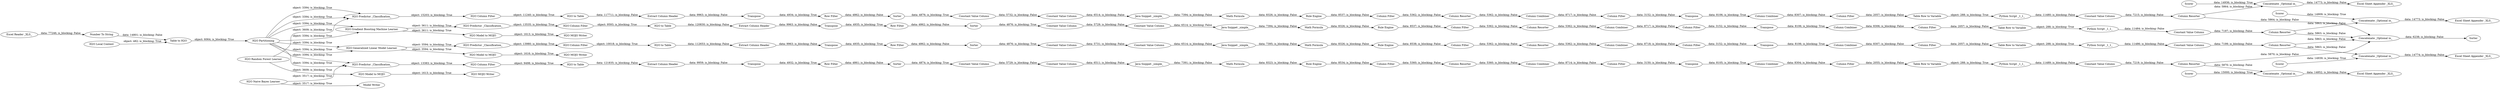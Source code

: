 digraph {
	"1153723563690609719_528" [label="Python Script _1_1_"]
	"2595597328545361458_551" [label="Column Filter"]
	"2926354784609674453_545" [label="Column Combiner"]
	"2595597328545361458_537" [label="Row Filter"]
	"1153723563690609719_555" [label="Constant Value Column"]
	"6027087207439193901_485" [label="H2O Predictor _Classification_"]
	"3162051760058473086_545" [label="Column Combiner"]
	"-1457517325313264888_556" [label="Column Resorter"]
	"3162051760058473086_539" [label=Transpose]
	"2595597328545361458_541" [label="Constant Value Column"]
	"-4853218890679413908_537" [label="Excel Sheet Appender _XLS_"]
	"1153723563690609719_556" [label="Column Resorter"]
	"2595597328545361458_545" [label="Column Combiner"]
	"-1810177173571046569_556" [label="Column Resorter"]
	"2595597328545361458_547" [label="Java Snippet _simple_"]
	"3162051760058473086_542" [label="Constant Value Column"]
	"-6820466167457081781_548" [label="Rule Engine"]
	"-6820466167457081781_540" [label="Column Combiner"]
	"-1810177173571046569_488" [label=Scorer]
	"-2662274927191582459_489" [label="H2O to Table"]
	"5992574509367622477_476" [label="Number To String"]
	"2926354784609674453_550" [label="Table Row to Variable"]
	"2926354784609674453_542" [label="Constant Value Column"]
	"2926354784609674453_551" [label="Column Filter"]
	"5992574509367622477_474" [label="Table to H2O"]
	"-2662274927191582459_491" [label="H2O MOJO Writer"]
	"6027087207439193901_508" [label="H2O MOJO Writer"]
	"-2662274927191582459_490" [label="H2O Predictor _Classification_"]
	"2926354784609674453_539" [label=Transpose]
	"-6820466167457081781_538" [label=Sorter]
	"-6820466167457081781_541" [label="Constant Value Column"]
	"2926354784609674453_536" [label=Transpose]
	"2595597328545361458_548" [label="Rule Engine"]
	"5992574509367622477_475" [label="Excel Reader _XLS_"]
	"-6820466167457081781_542" [label="Constant Value Column"]
	"-7224772364726449794_492" [label="H2O Model to MOJO"]
	"6027087207439193901_486" [label="H2O to Table"]
	"2926354784609674453_548" [label="Rule Engine"]
	"-4853218890679413908_488" [label=Scorer]
	"3162051760058473086_548" [label="Rule Engine"]
	"3162051760058473086_546" [label="Math Formula"]
	"2595597328545361458_542" [label="Constant Value Column"]
	"2595597328545361458_543" [label="Column Resorter"]
	"2595597328545361458_536" [label=Transpose]
	"2926354784609674453_541" [label="Constant Value Column"]
	"-1457517325313264888_537" [label="Excel Sheet Appender _XLS_"]
	"-1810177173571046569_509" [label="Concatenate _Optional in_"]
	"3162051760058473086_547" [label="Java Snippet _simple_"]
	"2595597328545361458_549" [label="Column Filter"]
	"2926354784609674453_538" [label=Sorter]
	"2926354784609674453_549" [label="Column Filter"]
	"-6820466167457081781_550" [label="Table Row to Variable"]
	"6027087207439193901_507" [label="H2O Model to MOJO"]
	"3162051760058473086_550" [label="Table Row to Variable"]
	"-4853218890679413908_556" [label="Column Resorter"]
	"-6820466167457081781_537" [label="Row Filter"]
	"3162051760058473086_538" [label=Sorter]
	"-1810177173571046569_555" [label="Constant Value Column"]
	"6027087207439193901_502" [label="H2O Column Filter"]
	"-6820466167457081781_539" [label=Transpose]
	"-4816900624976052185_505" [label="H2O Column Filter"]
	"3162051760058473086_551" [label="Column Filter"]
	"-6820466167457081781_547" [label="Java Snippet _simple_"]
	"2595597328545361458_546" [label="Math Formula"]
	"2926354784609674453_544" [label="Column Filter"]
	"2595597328545361458_539" [label=Transpose]
	"-2662274927191582459_492" [label="H2O Model to MOJO"]
	"1153723563690609719_537" [label="Excel Sheet Appender _XLS_"]
	"-4816900624976052185_513" [label="Model Writer"]
	"-1457517325313264888_488" [label=Scorer]
	"2595597328545361458_538" [label=Sorter]
	"-6820466167457081781_543" [label="Column Resorter"]
	"-7224772364726449794_487" [label="H2O Generalized Linear Model Learner"]
	"2926354784609674453_543" [label="Column Resorter"]
	"-1457517325313264888_528" [label="Python Script _1_1_"]
	"2926354784609674453_546" [label="Math Formula"]
	"2926354784609674453_540" [label="Column Combiner"]
	"2595597328545361458_535" [label="Extract Column Header"]
	"1153723563690609719_488" [label=Scorer]
	"3162051760058473086_544" [label="Column Filter"]
	"-7224772364726449794_491" [label="H2O MOJO Writer"]
	"-4816900624976052185_493" [label="H2O Naive Bayes Learner"]
	"-6820466167457081781_545" [label="Column Combiner"]
	"-7224772364726449794_490" [label="H2O Predictor _Classification_"]
	"5992574509367622477_477" [label="H2O Partitioning"]
	"3162051760058473086_540" [label="Column Combiner"]
	"-2662274927191582459_501" [label="H2O Column Filter"]
	"3162051760058473086_535" [label="Extract Column Header"]
	"-1810177173571046569_537" [label="Excel Sheet Appender _XLS_"]
	"-6820466167457081781_551" [label="Column Filter"]
	"-4816900624976052185_495" [label="H2O to Table"]
	"-4853218890679413908_528" [label="Python Script _1_1_"]
	"2595597328545361458_544" [label="Column Filter"]
	"-4816900624976052185_496" [label="H2O Predictor _Classification_"]
	"-1457517325313264888_509" [label="Concatenate _Optional in_"]
	"1153723563690609719_509" [label="Concatenate _Optional in_"]
	"2595597328545361458_550" [label="Table Row to Variable"]
	"2926354784609674453_537" [label="Row Filter"]
	"5992574509367622477_473" [label="H2O Local Context"]
	"6027087207439193901_561" [label="H2O Gradient Boosting Machine Learner"]
	"2595597328545361458_540" [label="Column Combiner"]
	"3162051760058473086_537" [label="Row Filter"]
	"-4853218890679413908_509" [label="Concatenate _Optional in_"]
	"-6820466167457081781_535" [label="Extract Column Header"]
	"-6820466167457081781_536" [label=Transpose]
	"2926354784609674453_535" [label="Extract Column Header"]
	"3162051760058473086_541" [label="Constant Value Column"]
	"-6820466167457081781_549" [label="Column Filter"]
	"-6820466167457081781_546" [label="Math Formula"]
	"3162051760058473086_543" [label="Column Resorter"]
	"-1457517325313264888_555" [label="Constant Value Column"]
	"-2662274927191582459_558" [label="H2O Random Forest Learner"]
	"-7224772364726449794_501" [label="H2O Column Filter"]
	"-1810177173571046569_528" [label="Python Script _1_1_"]
	"2926354784609674453_547" [label="Java Snippet _simple_"]
	"5992574509367622477_563" [label="Concatenate _Optional in_"]
	"-4853218890679413908_555" [label="Constant Value Column"]
	"5992574509367622477_565" [label=Sorter]
	"-6820466167457081781_544" [label="Column Filter"]
	"3162051760058473086_549" [label="Column Filter"]
	"3162051760058473086_536" [label=Transpose]
	"-7224772364726449794_489" [label="H2O to Table"]
	"5992574509367622477_477" -> "6027087207439193901_561" [label="object: 3394; is_blocking: True"]
	"-2662274927191582459_489" -> "2595597328545361458_535" [label="data: 117711; is_blocking: False"]
	"-7224772364726449794_487" -> "-7224772364726449794_492" [label="object: 3594; is_blocking: True"]
	"6027087207439193901_561" -> "6027087207439193901_507" [label="object: 3611; is_blocking: True"]
	"-6820466167457081781_547" -> "-6820466167457081781_546" [label="data: 7391; is_blocking: False"]
	"-1457517325313264888_488" -> "-1457517325313264888_509" [label="data: 14939; is_blocking: True"]
	"6027087207439193901_507" -> "6027087207439193901_508" [label="object: 1613; is_blocking: True"]
	"-2662274927191582459_558" -> "-2662274927191582459_492" [label="object: 3609; is_blocking: True"]
	"3162051760058473086_540" -> "3162051760058473086_544" [label="data: 8717; is_blocking: False"]
	"-4816900624976052185_495" -> "-6820466167457081781_535" [label="data: 121835; is_blocking: False"]
	"2926354784609674453_536" -> "2926354784609674453_537" [label="data: 4935; is_blocking: True"]
	"-6820466167457081781_536" -> "-6820466167457081781_537" [label="data: 4932; is_blocking: True"]
	"-6820466167457081781_549" -> "-6820466167457081781_543" [label="data: 5360; is_blocking: False"]
	"-6820466167457081781_544" -> "-6820466167457081781_539" [label="data: 3150; is_blocking: False"]
	"-4853218890679413908_488" -> "-4853218890679413908_509" [label="data: 15000; is_blocking: True"]
	"1153723563690609719_556" -> "5992574509367622477_563" [label="data: 5863; is_blocking: False"]
	"3162051760058473086_550" -> "1153723563690609719_528" [label="object: 288; is_blocking: True"]
	"3162051760058473086_543" -> "3162051760058473086_540" [label="data: 5362; is_blocking: False"]
	"2595597328545361458_546" -> "2595597328545361458_548" [label="data: 8326; is_blocking: False"]
	"-4853218890679413908_556" -> "5992574509367622477_563" [label="data: 5870; is_blocking: False"]
	"5992574509367622477_477" -> "-2662274927191582459_490" [label="object: 3394; is_blocking: True"]
	"-4816900624976052185_493" -> "-4816900624976052185_513" [label="object: 3517; is_blocking: True"]
	"2926354784609674453_551" -> "2926354784609674453_550" [label="data: 2057; is_blocking: False"]
	"5992574509367622477_473" -> "5992574509367622477_474" [label="object: 482; is_blocking: True"]
	"3162051760058473086_545" -> "3162051760058473086_551" [label="data: 8306; is_blocking: False"]
	"-6820466167457081781_540" -> "-6820466167457081781_544" [label="data: 8714; is_blocking: False"]
	"-6820466167457081781_543" -> "-6820466167457081781_540" [label="data: 5360; is_blocking: False"]
	"3162051760058473086_549" -> "3162051760058473086_543" [label="data: 5362; is_blocking: False"]
	"2926354784609674453_549" -> "2926354784609674453_543" [label="data: 5362; is_blocking: False"]
	"5992574509367622477_476" -> "5992574509367622477_474" [label="data: 14801; is_blocking: False"]
	"5992574509367622477_477" -> "-4816900624976052185_496" [label="object: 3394; is_blocking: True"]
	"2926354784609674453_543" -> "2926354784609674453_540" [label="data: 5362; is_blocking: False"]
	"-4816900624976052185_493" -> "-4816900624976052185_496" [label="object: 3517; is_blocking: True"]
	"2926354784609674453_538" -> "2926354784609674453_541" [label="data: 4876; is_blocking: True"]
	"2595597328545361458_537" -> "2595597328545361458_538" [label="data: 4862; is_blocking: False"]
	"-1810177173571046569_556" -> "5992574509367622477_563" [label="data: 5864; is_blocking: False"]
	"2595597328545361458_539" -> "2595597328545361458_545" [label="data: 8106; is_blocking: True"]
	"-6820466167457081781_541" -> "-6820466167457081781_542" [label="data: 5729; is_blocking: False"]
	"5992574509367622477_474" -> "5992574509367622477_477" [label="object: 6064; is_blocking: True"]
	"3162051760058473086_537" -> "3162051760058473086_538" [label="data: 4862; is_blocking: False"]
	"-1810177173571046569_488" -> "-1810177173571046569_509" [label="data: 14936; is_blocking: True"]
	"-2662274927191582459_558" -> "-2662274927191582459_490" [label="object: 3609; is_blocking: True"]
	"-2662274927191582459_501" -> "-2662274927191582459_489" [label="object: 11240; is_blocking: True"]
	"-7224772364726449794_501" -> "-7224772364726449794_489" [label="object: 10018; is_blocking: True"]
	"3162051760058473086_548" -> "3162051760058473086_549" [label="data: 8537; is_blocking: False"]
	"-4853218890679413908_509" -> "-4853218890679413908_537" [label="data: 14852; is_blocking: False"]
	"3162051760058473086_541" -> "3162051760058473086_542" [label="data: 5729; is_blocking: False"]
	"-6820466167457081781_546" -> "-6820466167457081781_548" [label="data: 8323; is_blocking: False"]
	"-4816900624976052185_505" -> "-4816900624976052185_495" [label="object: 9498; is_blocking: True"]
	"3162051760058473086_546" -> "3162051760058473086_548" [label="data: 8326; is_blocking: False"]
	"3162051760058473086_542" -> "3162051760058473086_547" [label="data: 6514; is_blocking: False"]
	"-4853218890679413908_555" -> "-4853218890679413908_556" [label="data: 7219; is_blocking: False"]
	"3162051760058473086_538" -> "3162051760058473086_541" [label="data: 4876; is_blocking: True"]
	"2595597328545361458_549" -> "2595597328545361458_543" [label="data: 5362; is_blocking: False"]
	"-4853218890679413908_556" -> "-4853218890679413908_509" [label="data: 5870; is_blocking: False"]
	"1153723563690609719_555" -> "1153723563690609719_556" [label="data: 7197; is_blocking: False"]
	"5992574509367622477_477" -> "-2662274927191582459_490" [label="object: 3394; is_blocking: True"]
	"3162051760058473086_544" -> "3162051760058473086_539" [label="data: 3152; is_blocking: False"]
	"1153723563690609719_509" -> "1153723563690609719_537" [label="data: 14773; is_blocking: False"]
	"1153723563690609719_556" -> "1153723563690609719_509" [label="data: 5863; is_blocking: False"]
	"5992574509367622477_477" -> "-7224772364726449794_487" [label="object: 3394; is_blocking: True"]
	"2595597328545361458_538" -> "2595597328545361458_541" [label="data: 4876; is_blocking: True"]
	"2926354784609674453_535" -> "2926354784609674453_536" [label="data: 9963; is_blocking: False"]
	"2926354784609674453_545" -> "2926354784609674453_551" [label="data: 8307; is_blocking: False"]
	"5992574509367622477_477" -> "-4816900624976052185_496" [label="object: 3394; is_blocking: True"]
	"2595597328545361458_543" -> "2595597328545361458_540" [label="data: 5362; is_blocking: False"]
	"2595597328545361458_548" -> "2595597328545361458_549" [label="data: 8537; is_blocking: False"]
	"2926354784609674453_539" -> "2926354784609674453_545" [label="data: 8106; is_blocking: True"]
	"-6820466167457081781_548" -> "-6820466167457081781_549" [label="data: 8534; is_blocking: False"]
	"-1457517325313264888_555" -> "-1457517325313264888_556" [label="data: 7199; is_blocking: False"]
	"2595597328545361458_545" -> "2595597328545361458_551" [label="data: 8307; is_blocking: False"]
	"2926354784609674453_544" -> "2926354784609674453_539" [label="data: 3152; is_blocking: False"]
	"2926354784609674453_541" -> "2926354784609674453_542" [label="data: 5731; is_blocking: False"]
	"-6820466167457081781_550" -> "-4853218890679413908_528" [label="object: 288; is_blocking: True"]
	"2595597328545361458_540" -> "2595597328545361458_544" [label="data: 8717; is_blocking: False"]
	"2595597328545361458_541" -> "2595597328545361458_542" [label="data: 5732; is_blocking: False"]
	"5992574509367622477_475" -> "5992574509367622477_476" [label="data: 77246; is_blocking: False"]
	"-6820466167457081781_537" -> "-6820466167457081781_538" [label="data: 4861; is_blocking: False"]
	"3162051760058473086_539" -> "3162051760058473086_545" [label="data: 8106; is_blocking: True"]
	"-1810177173571046569_555" -> "-1810177173571046569_556" [label="data: 7215; is_blocking: False"]
	"3162051760058473086_551" -> "3162051760058473086_550" [label="data: 2057; is_blocking: False"]
	"6027087207439193901_561" -> "6027087207439193901_485" [label="object: 3611; is_blocking: True"]
	"2926354784609674453_550" -> "-1457517325313264888_528" [label="object: 288; is_blocking: True"]
	"-7224772364726449794_487" -> "-7224772364726449794_490" [label="object: 3594; is_blocking: True"]
	"-1810177173571046569_556" -> "-1810177173571046569_509" [label="data: 5864; is_blocking: False"]
	"5992574509367622477_477" -> "-7224772364726449794_487" [label="object: 3394; is_blocking: True"]
	"2926354784609674453_548" -> "2926354784609674453_549" [label="data: 8538; is_blocking: False"]
	"2926354784609674453_542" -> "2926354784609674453_547" [label="data: 6514; is_blocking: False"]
	"2595597328545361458_550" -> "-1810177173571046569_528" [label="object: 288; is_blocking: True"]
	"2595597328545361458_544" -> "2595597328545361458_539" [label="data: 3152; is_blocking: False"]
	"6027087207439193901_486" -> "3162051760058473086_535" [label="data: 120830; is_blocking: False"]
	"3162051760058473086_547" -> "3162051760058473086_546" [label="data: 7394; is_blocking: False"]
	"-1810177173571046569_509" -> "-1810177173571046569_537" [label="data: 14773; is_blocking: False"]
	"2926354784609674453_547" -> "2926354784609674453_546" [label="data: 7395; is_blocking: False"]
	"-1457517325313264888_556" -> "-1457517325313264888_509" [label="data: 5863; is_blocking: False"]
	"-7224772364726449794_490" -> "-7224772364726449794_501" [label="object: 13980; is_blocking: True"]
	"2595597328545361458_536" -> "2595597328545361458_537" [label="data: 4934; is_blocking: True"]
	"-1457517325313264888_528" -> "-1457517325313264888_555" [label="data: 11486; is_blocking: False"]
	"1153723563690609719_488" -> "1153723563690609719_509" [label="data: 14909; is_blocking: True"]
	"6027087207439193901_485" -> "6027087207439193901_502" [label="object: 13535; is_blocking: True"]
	"-2662274927191582459_492" -> "-2662274927191582459_491" [label="object: 1613; is_blocking: True"]
	"-1457517325313264888_556" -> "5992574509367622477_563" [label="data: 5863; is_blocking: False"]
	"-6820466167457081781_545" -> "-6820466167457081781_551" [label="data: 8304; is_blocking: False"]
	"2595597328545361458_547" -> "2595597328545361458_546" [label="data: 7394; is_blocking: False"]
	"-1810177173571046569_528" -> "-1810177173571046569_555" [label="data: 11480; is_blocking: False"]
	"2595597328545361458_535" -> "2595597328545361458_536" [label="data: 9963; is_blocking: False"]
	"2595597328545361458_551" -> "2595597328545361458_550" [label="data: 2057; is_blocking: False"]
	"-6820466167457081781_535" -> "-6820466167457081781_536" [label="data: 9959; is_blocking: False"]
	"5992574509367622477_477" -> "6027087207439193901_561" [label="object: 3394; is_blocking: True"]
	"-4816900624976052185_496" -> "-4816900624976052185_505" [label="object: 13383; is_blocking: True"]
	"3162051760058473086_535" -> "3162051760058473086_536" [label="data: 9963; is_blocking: False"]
	"-6820466167457081781_538" -> "-6820466167457081781_541" [label="data: 4874; is_blocking: True"]
	"2926354784609674453_537" -> "2926354784609674453_538" [label="data: 4862; is_blocking: False"]
	"2926354784609674453_540" -> "2926354784609674453_544" [label="data: 8718; is_blocking: False"]
	"2926354784609674453_546" -> "2926354784609674453_548" [label="data: 8326; is_blocking: False"]
	"-6820466167457081781_539" -> "-6820466167457081781_545" [label="data: 8105; is_blocking: True"]
	"5992574509367622477_563" -> "5992574509367622477_565" [label="data: 6238; is_blocking: False"]
	"-6820466167457081781_551" -> "-6820466167457081781_550" [label="data: 2055; is_blocking: False"]
	"-1457517325313264888_509" -> "-1457517325313264888_537" [label="data: 14774; is_blocking: False"]
	"-7224772364726449794_492" -> "-7224772364726449794_491" [label="object: 1616; is_blocking: True"]
	"3162051760058473086_536" -> "3162051760058473086_537" [label="data: 4935; is_blocking: True"]
	"-4853218890679413908_528" -> "-4853218890679413908_555" [label="data: 11489; is_blocking: False"]
	"1153723563690609719_528" -> "1153723563690609719_555" [label="data: 11484; is_blocking: False"]
	"-7224772364726449794_489" -> "2926354784609674453_535" [label="data: 112653; is_blocking: False"]
	"-2662274927191582459_490" -> "-2662274927191582459_501" [label="object: 15203; is_blocking: True"]
	"6027087207439193901_502" -> "6027087207439193901_486" [label="object: 9593; is_blocking: True"]
	"2595597328545361458_542" -> "2595597328545361458_547" [label="data: 6514; is_blocking: False"]
	"-6820466167457081781_542" -> "-6820466167457081781_547" [label="data: 6511; is_blocking: False"]
	rankdir=LR
}
